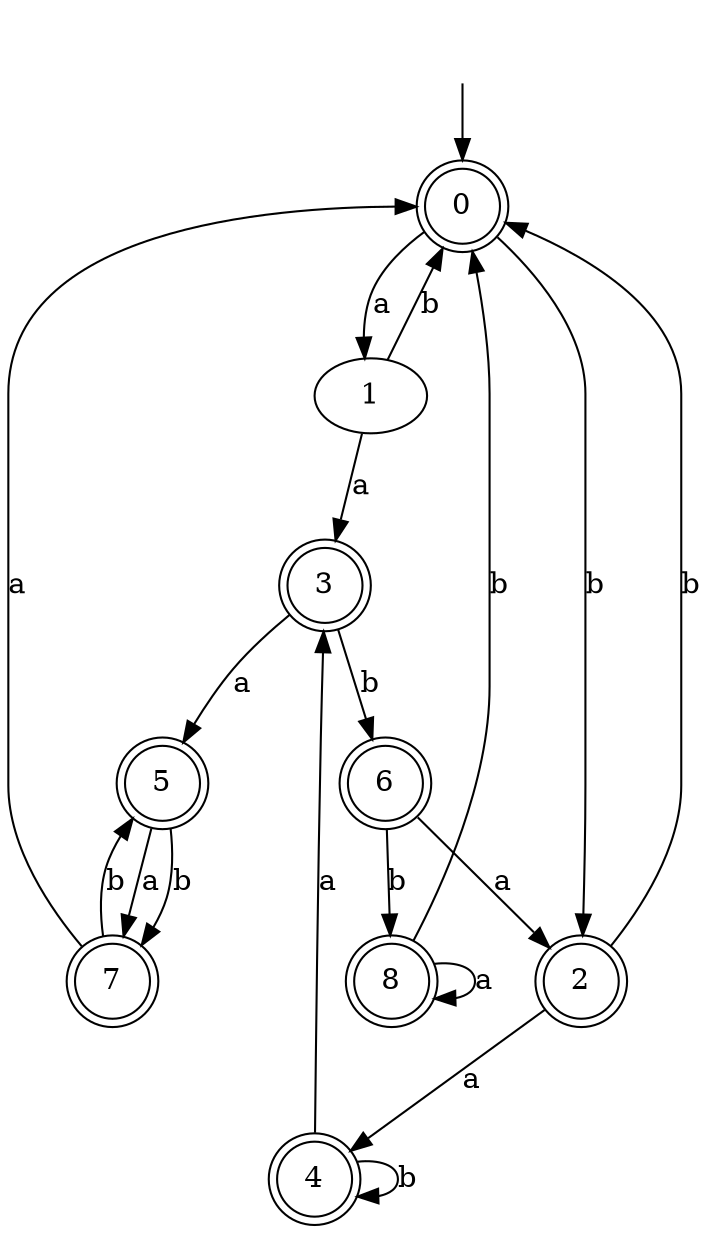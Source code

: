 digraph RandomDFA {
  __start0 [label="", shape=none];
  __start0 -> 0 [label=""];
  0 [shape=circle] [shape=doublecircle]
  0 -> 1 [label="a"]
  0 -> 2 [label="b"]
  1
  1 -> 3 [label="a"]
  1 -> 0 [label="b"]
  2 [shape=doublecircle]
  2 -> 4 [label="a"]
  2 -> 0 [label="b"]
  3 [shape=doublecircle]
  3 -> 5 [label="a"]
  3 -> 6 [label="b"]
  4 [shape=doublecircle]
  4 -> 3 [label="a"]
  4 -> 4 [label="b"]
  5 [shape=doublecircle]
  5 -> 7 [label="a"]
  5 -> 7 [label="b"]
  6 [shape=doublecircle]
  6 -> 2 [label="a"]
  6 -> 8 [label="b"]
  7 [shape=doublecircle]
  7 -> 0 [label="a"]
  7 -> 5 [label="b"]
  8 [shape=doublecircle]
  8 -> 8 [label="a"]
  8 -> 0 [label="b"]
}
